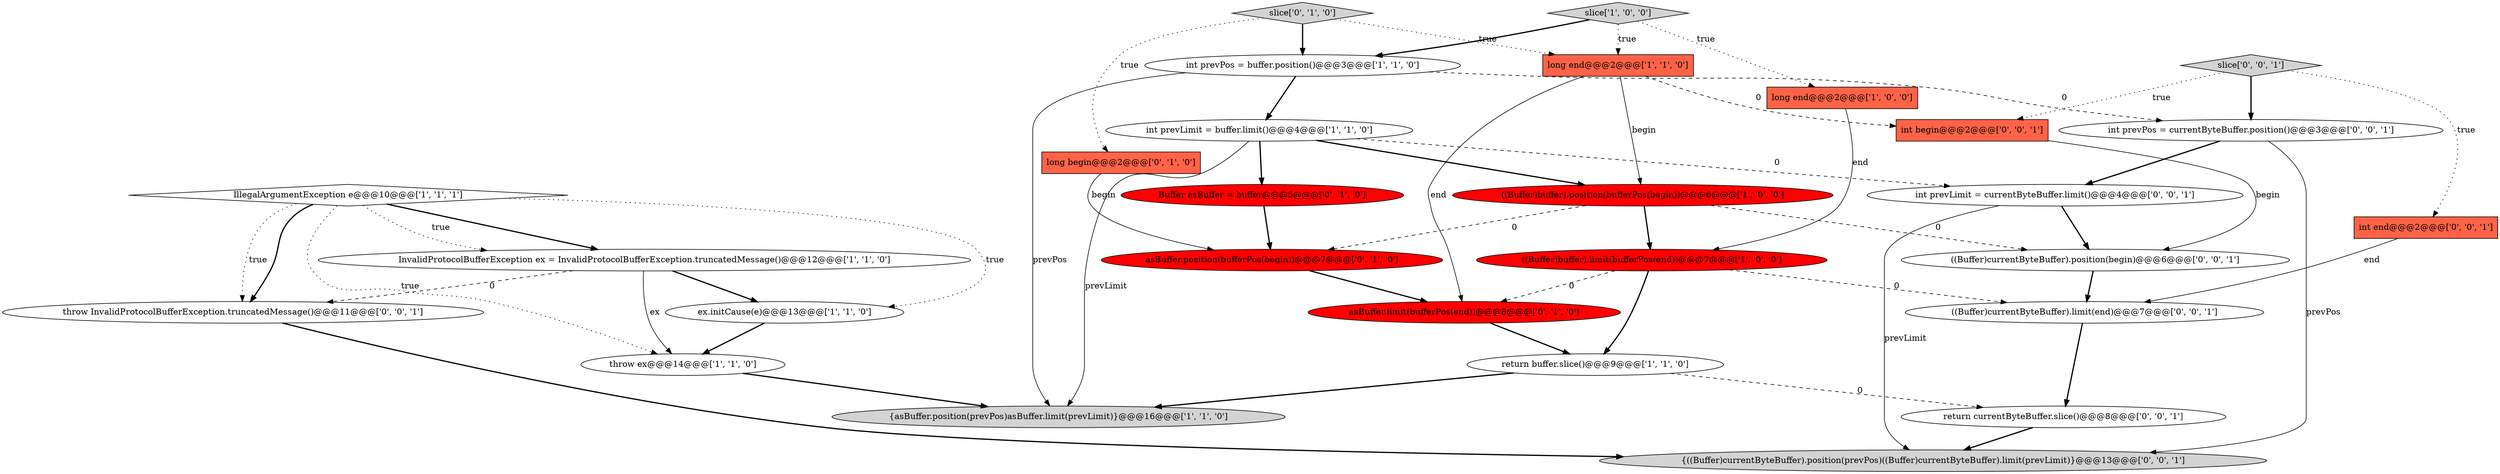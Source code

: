 digraph {
8 [style = filled, label = "throw ex@@@14@@@['1', '1', '0']", fillcolor = white, shape = ellipse image = "AAA0AAABBB1BBB"];
3 [style = filled, label = "((Buffer)buffer).position(bufferPos(begin))@@@6@@@['1', '0', '0']", fillcolor = red, shape = ellipse image = "AAA1AAABBB1BBB"];
7 [style = filled, label = "IllegalArgumentException e@@@10@@@['1', '1', '1']", fillcolor = white, shape = diamond image = "AAA0AAABBB1BBB"];
22 [style = filled, label = "return currentByteBuffer.slice()@@@8@@@['0', '0', '1']", fillcolor = white, shape = ellipse image = "AAA0AAABBB3BBB"];
2 [style = filled, label = "long end@@@2@@@['1', '0', '0']", fillcolor = tomato, shape = box image = "AAA0AAABBB1BBB"];
0 [style = filled, label = "int prevLimit = buffer.limit()@@@4@@@['1', '1', '0']", fillcolor = white, shape = ellipse image = "AAA0AAABBB1BBB"];
26 [style = filled, label = "int end@@@2@@@['0', '0', '1']", fillcolor = tomato, shape = box image = "AAA0AAABBB3BBB"];
18 [style = filled, label = "throw InvalidProtocolBufferException.truncatedMessage()@@@11@@@['0', '0', '1']", fillcolor = white, shape = ellipse image = "AAA0AAABBB3BBB"];
21 [style = filled, label = "int prevLimit = currentByteBuffer.limit()@@@4@@@['0', '0', '1']", fillcolor = white, shape = ellipse image = "AAA0AAABBB3BBB"];
14 [style = filled, label = "asBuffer.position(bufferPos(begin))@@@7@@@['0', '1', '0']", fillcolor = red, shape = ellipse image = "AAA1AAABBB2BBB"];
27 [style = filled, label = "int begin@@@2@@@['0', '0', '1']", fillcolor = tomato, shape = box image = "AAA0AAABBB3BBB"];
12 [style = filled, label = "InvalidProtocolBufferException ex = InvalidProtocolBufferException.truncatedMessage()@@@12@@@['1', '1', '0']", fillcolor = white, shape = ellipse image = "AAA0AAABBB1BBB"];
9 [style = filled, label = "int prevPos = buffer.position()@@@3@@@['1', '1', '0']", fillcolor = white, shape = ellipse image = "AAA0AAABBB1BBB"];
17 [style = filled, label = "Buffer asBuffer = buffer@@@5@@@['0', '1', '0']", fillcolor = red, shape = ellipse image = "AAA1AAABBB2BBB"];
10 [style = filled, label = "ex.initCause(e)@@@13@@@['1', '1', '0']", fillcolor = white, shape = ellipse image = "AAA0AAABBB1BBB"];
16 [style = filled, label = "long begin@@@2@@@['0', '1', '0']", fillcolor = tomato, shape = box image = "AAA0AAABBB2BBB"];
25 [style = filled, label = "int prevPos = currentByteBuffer.position()@@@3@@@['0', '0', '1']", fillcolor = white, shape = ellipse image = "AAA0AAABBB3BBB"];
19 [style = filled, label = "((Buffer)currentByteBuffer).limit(end)@@@7@@@['0', '0', '1']", fillcolor = white, shape = ellipse image = "AAA0AAABBB3BBB"];
1 [style = filled, label = "{asBuffer.position(prevPos)asBuffer.limit(prevLimit)}@@@16@@@['1', '1', '0']", fillcolor = lightgray, shape = ellipse image = "AAA0AAABBB1BBB"];
6 [style = filled, label = "return buffer.slice()@@@9@@@['1', '1', '0']", fillcolor = white, shape = ellipse image = "AAA0AAABBB1BBB"];
20 [style = filled, label = "((Buffer)currentByteBuffer).position(begin)@@@6@@@['0', '0', '1']", fillcolor = white, shape = ellipse image = "AAA0AAABBB3BBB"];
24 [style = filled, label = "slice['0', '0', '1']", fillcolor = lightgray, shape = diamond image = "AAA0AAABBB3BBB"];
5 [style = filled, label = "long end@@@2@@@['1', '1', '0']", fillcolor = tomato, shape = box image = "AAA0AAABBB1BBB"];
4 [style = filled, label = "slice['1', '0', '0']", fillcolor = lightgray, shape = diamond image = "AAA0AAABBB1BBB"];
23 [style = filled, label = "{((Buffer)currentByteBuffer).position(prevPos)((Buffer)currentByteBuffer).limit(prevLimit)}@@@13@@@['0', '0', '1']", fillcolor = lightgray, shape = ellipse image = "AAA0AAABBB3BBB"];
15 [style = filled, label = "slice['0', '1', '0']", fillcolor = lightgray, shape = diamond image = "AAA0AAABBB2BBB"];
13 [style = filled, label = "asBuffer.limit(bufferPos(end))@@@8@@@['0', '1', '0']", fillcolor = red, shape = ellipse image = "AAA1AAABBB2BBB"];
11 [style = filled, label = "((Buffer)buffer).limit(bufferPos(end))@@@7@@@['1', '0', '0']", fillcolor = red, shape = ellipse image = "AAA1AAABBB1BBB"];
0->3 [style = bold, label=""];
4->9 [style = bold, label=""];
4->5 [style = dotted, label="true"];
15->5 [style = dotted, label="true"];
7->10 [style = dotted, label="true"];
0->1 [style = solid, label="prevLimit"];
9->0 [style = bold, label=""];
18->23 [style = bold, label=""];
2->11 [style = solid, label="end"];
7->12 [style = bold, label=""];
0->17 [style = bold, label=""];
5->3 [style = solid, label="begin"];
11->6 [style = bold, label=""];
3->11 [style = bold, label=""];
21->23 [style = solid, label="prevLimit"];
12->8 [style = solid, label="ex"];
15->16 [style = dotted, label="true"];
24->27 [style = dotted, label="true"];
9->1 [style = solid, label="prevPos"];
22->23 [style = bold, label=""];
6->22 [style = dashed, label="0"];
7->12 [style = dotted, label="true"];
27->20 [style = solid, label="begin"];
8->1 [style = bold, label=""];
6->1 [style = bold, label=""];
25->23 [style = solid, label="prevPos"];
11->13 [style = dashed, label="0"];
12->10 [style = bold, label=""];
5->27 [style = dashed, label="0"];
21->20 [style = bold, label=""];
10->8 [style = bold, label=""];
26->19 [style = solid, label="end"];
17->14 [style = bold, label=""];
15->9 [style = bold, label=""];
16->14 [style = solid, label="begin"];
24->25 [style = bold, label=""];
24->26 [style = dotted, label="true"];
0->21 [style = dashed, label="0"];
11->19 [style = dashed, label="0"];
3->20 [style = dashed, label="0"];
9->25 [style = dashed, label="0"];
7->18 [style = dotted, label="true"];
7->18 [style = bold, label=""];
12->18 [style = dashed, label="0"];
14->13 [style = bold, label=""];
13->6 [style = bold, label=""];
3->14 [style = dashed, label="0"];
20->19 [style = bold, label=""];
7->8 [style = dotted, label="true"];
19->22 [style = bold, label=""];
4->2 [style = dotted, label="true"];
25->21 [style = bold, label=""];
5->13 [style = solid, label="end"];
}
